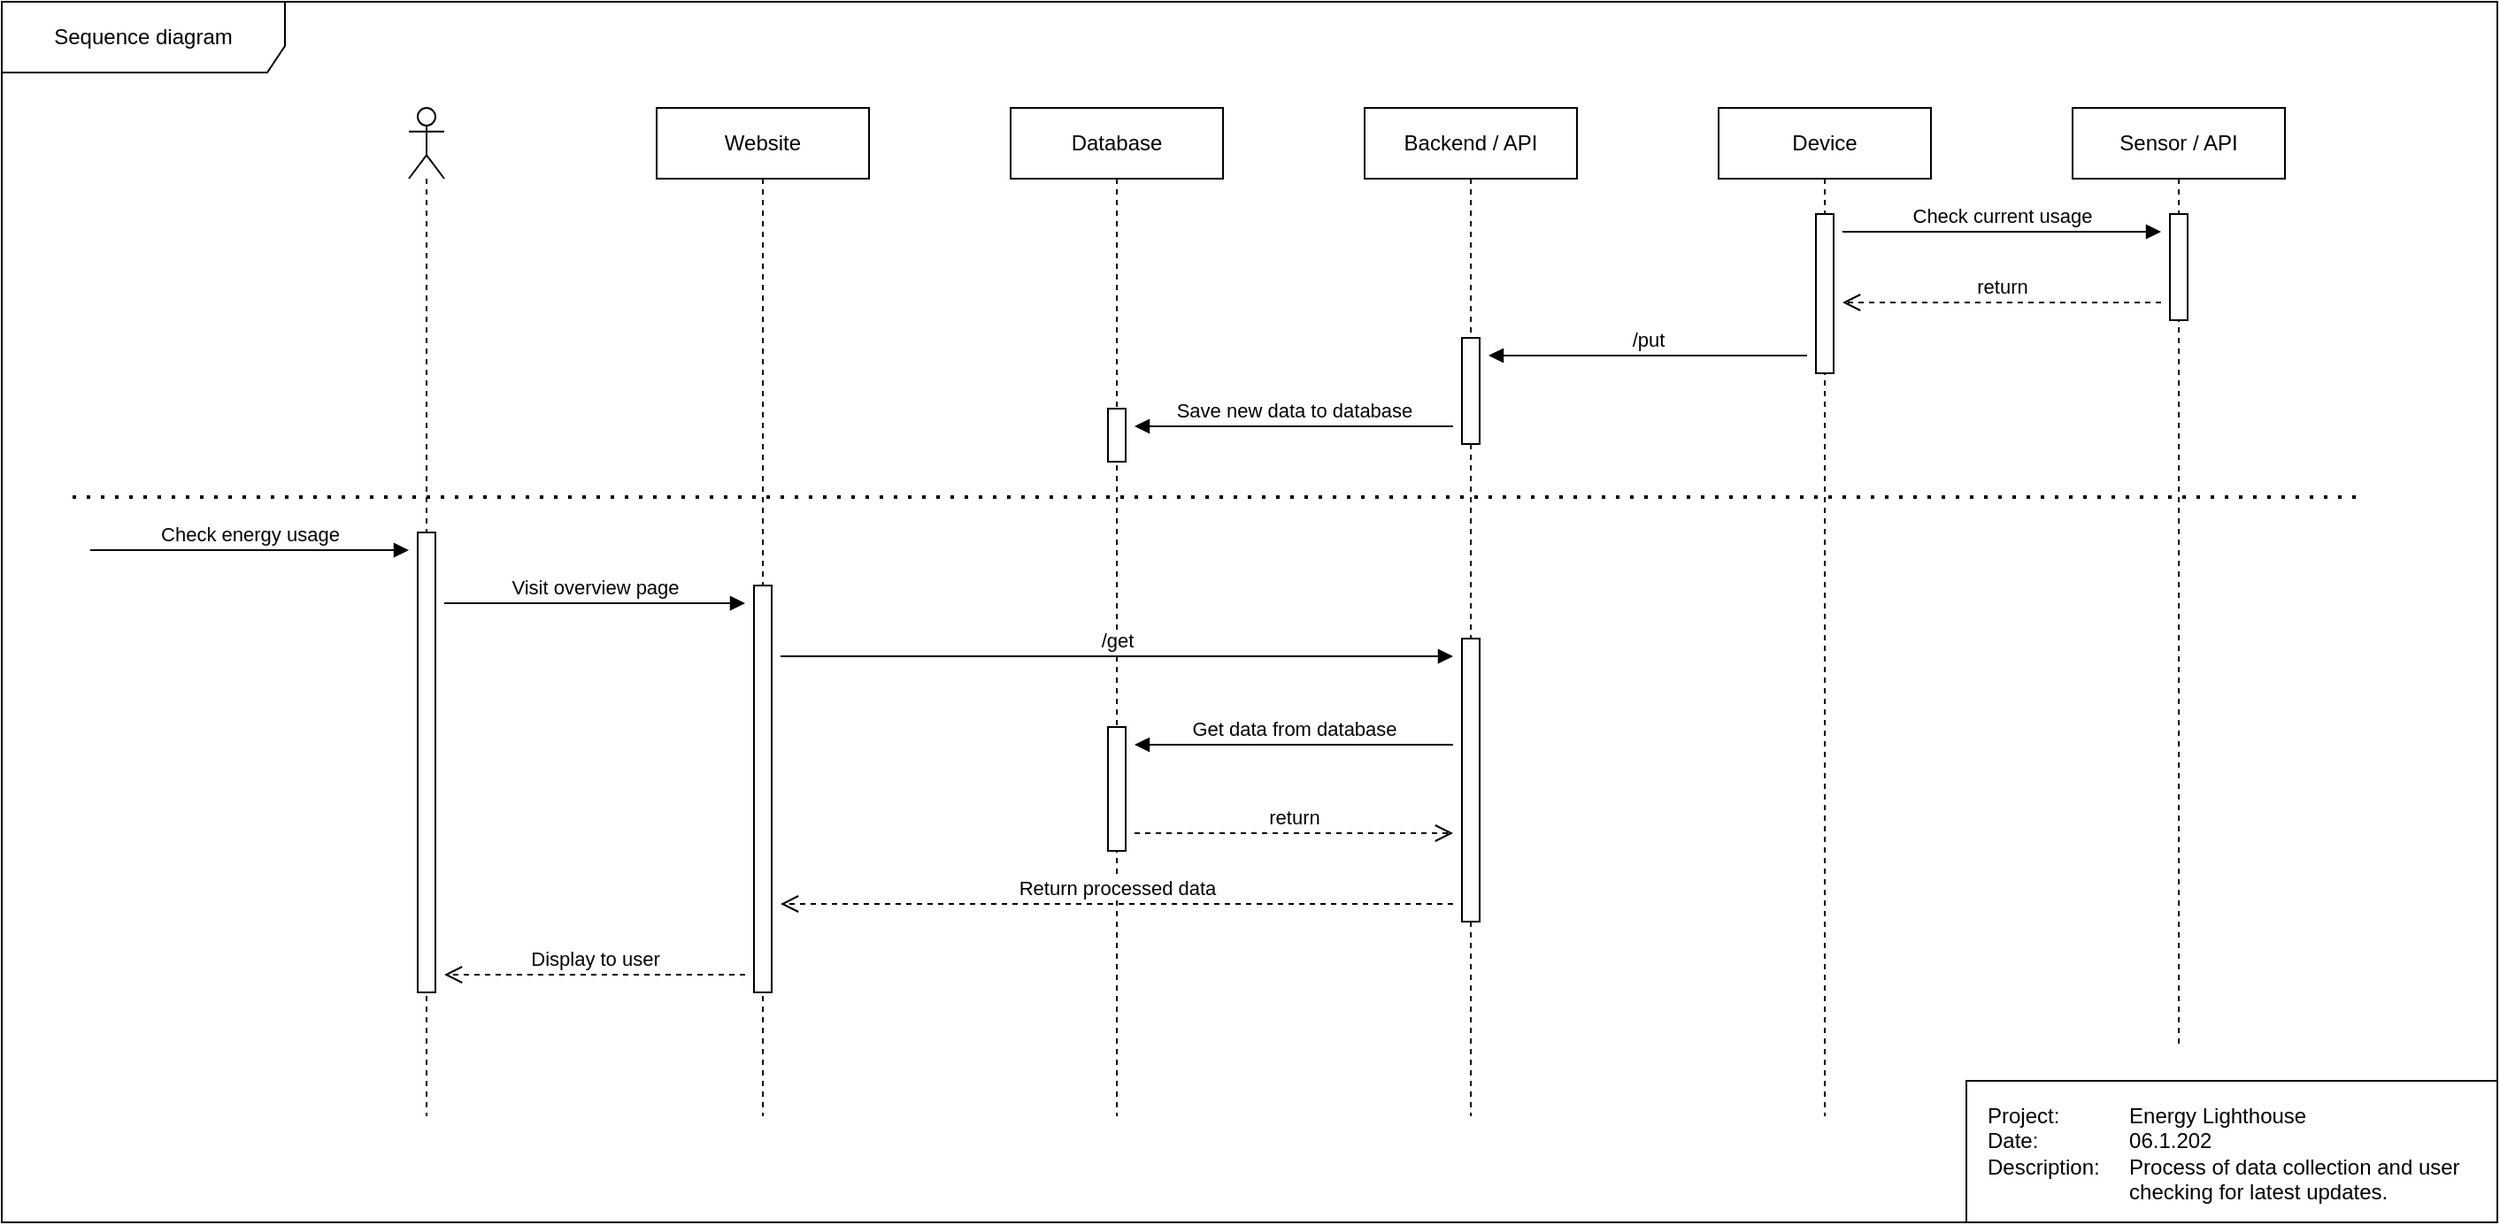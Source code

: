 <mxfile version="20.5.1" type="device"><diagram id="fbnccLW5289RqvT6Qiej" name="Page-1"><mxGraphModel dx="1465" dy="804" grid="1" gridSize="10" guides="1" tooltips="1" connect="1" arrows="1" fold="1" page="1" pageScale="1" pageWidth="3300" pageHeight="2339" math="0" shadow="0"><root><mxCell id="0"/><mxCell id="1" parent="0"/><mxCell id="7u6liqiahR62lJhXxVL_-41" value="Sequence diagram" style="shape=umlFrame;whiteSpace=wrap;html=1;width=160;height=40;" vertex="1" parent="1"><mxGeometry x="150" y="50" width="1410" height="690" as="geometry"/></mxCell><mxCell id="7u6liqiahR62lJhXxVL_-1" value="Database" style="shape=umlLifeline;perimeter=lifelinePerimeter;whiteSpace=wrap;html=1;container=1;collapsible=0;recursiveResize=0;outlineConnect=0;" vertex="1" parent="1"><mxGeometry x="720" y="110" width="120" height="570" as="geometry"/></mxCell><mxCell id="7u6liqiahR62lJhXxVL_-24" value="" style="html=1;points=[];perimeter=orthogonalPerimeter;" vertex="1" parent="7u6liqiahR62lJhXxVL_-1"><mxGeometry x="55" y="170" width="10" height="30" as="geometry"/></mxCell><mxCell id="7u6liqiahR62lJhXxVL_-31" value="/get" style="html=1;verticalAlign=bottom;endArrow=block;rounded=0;" edge="1" parent="7u6liqiahR62lJhXxVL_-1"><mxGeometry width="80" relative="1" as="geometry"><mxPoint x="-130" y="310" as="sourcePoint"/><mxPoint x="250" y="310" as="targetPoint"/></mxGeometry></mxCell><mxCell id="7u6liqiahR62lJhXxVL_-2" value="&lt;div&gt;Website&lt;/div&gt;" style="shape=umlLifeline;perimeter=lifelinePerimeter;whiteSpace=wrap;html=1;container=1;collapsible=0;recursiveResize=0;outlineConnect=0;" vertex="1" parent="1"><mxGeometry x="520" y="110" width="120" height="570" as="geometry"/></mxCell><mxCell id="7u6liqiahR62lJhXxVL_-28" value="" style="html=1;points=[];perimeter=orthogonalPerimeter;" vertex="1" parent="7u6liqiahR62lJhXxVL_-2"><mxGeometry x="55" y="270" width="10" height="230" as="geometry"/></mxCell><mxCell id="7u6liqiahR62lJhXxVL_-3" value="Device" style="shape=umlLifeline;perimeter=lifelinePerimeter;whiteSpace=wrap;html=1;container=1;collapsible=0;recursiveResize=0;outlineConnect=0;" vertex="1" parent="1"><mxGeometry x="1120" y="110" width="120" height="570" as="geometry"/></mxCell><mxCell id="7u6liqiahR62lJhXxVL_-10" value="Check current usage" style="html=1;verticalAlign=bottom;endArrow=block;rounded=0;" edge="1" parent="7u6liqiahR62lJhXxVL_-3"><mxGeometry width="80" relative="1" as="geometry"><mxPoint x="70" y="70" as="sourcePoint"/><mxPoint x="250" y="70" as="targetPoint"/></mxGeometry></mxCell><mxCell id="7u6liqiahR62lJhXxVL_-14" value="" style="html=1;points=[];perimeter=orthogonalPerimeter;" vertex="1" parent="7u6liqiahR62lJhXxVL_-3"><mxGeometry x="55" y="60" width="10" height="90" as="geometry"/></mxCell><mxCell id="7u6liqiahR62lJhXxVL_-21" value="&lt;div&gt;/put&lt;/div&gt;" style="html=1;verticalAlign=bottom;endArrow=block;rounded=0;" edge="1" parent="7u6liqiahR62lJhXxVL_-3"><mxGeometry width="80" relative="1" as="geometry"><mxPoint x="50" y="140" as="sourcePoint"/><mxPoint x="-130" y="140" as="targetPoint"/></mxGeometry></mxCell><mxCell id="7u6liqiahR62lJhXxVL_-4" value="Backend / API" style="shape=umlLifeline;perimeter=lifelinePerimeter;whiteSpace=wrap;html=1;container=1;collapsible=0;recursiveResize=0;outlineConnect=0;" vertex="1" parent="1"><mxGeometry x="920" y="110" width="120" height="570" as="geometry"/></mxCell><mxCell id="7u6liqiahR62lJhXxVL_-22" value="" style="html=1;points=[];perimeter=orthogonalPerimeter;" vertex="1" parent="7u6liqiahR62lJhXxVL_-4"><mxGeometry x="55" y="130" width="10" height="60" as="geometry"/></mxCell><mxCell id="7u6liqiahR62lJhXxVL_-23" value="Save new data to database" style="html=1;verticalAlign=bottom;endArrow=block;rounded=0;" edge="1" parent="7u6liqiahR62lJhXxVL_-4"><mxGeometry width="80" relative="1" as="geometry"><mxPoint x="50" y="180" as="sourcePoint"/><mxPoint x="-130" y="180" as="targetPoint"/></mxGeometry></mxCell><mxCell id="7u6liqiahR62lJhXxVL_-32" value="" style="html=1;points=[];perimeter=orthogonalPerimeter;" vertex="1" parent="7u6liqiahR62lJhXxVL_-4"><mxGeometry x="55" y="300" width="10" height="160" as="geometry"/></mxCell><mxCell id="7u6liqiahR62lJhXxVL_-34" value="" style="html=1;points=[];perimeter=orthogonalPerimeter;" vertex="1" parent="7u6liqiahR62lJhXxVL_-4"><mxGeometry x="-145" y="350" width="10" height="70" as="geometry"/></mxCell><mxCell id="7u6liqiahR62lJhXxVL_-35" value="return" style="html=1;verticalAlign=bottom;endArrow=open;dashed=1;endSize=8;rounded=0;" edge="1" parent="7u6liqiahR62lJhXxVL_-4"><mxGeometry relative="1" as="geometry"><mxPoint x="-130" y="410" as="sourcePoint"/><mxPoint x="50" y="410" as="targetPoint"/></mxGeometry></mxCell><mxCell id="7u6liqiahR62lJhXxVL_-33" value="Get data from database" style="html=1;verticalAlign=bottom;endArrow=block;rounded=0;" edge="1" parent="7u6liqiahR62lJhXxVL_-4"><mxGeometry width="80" relative="1" as="geometry"><mxPoint x="50" y="360" as="sourcePoint"/><mxPoint x="-130" y="360" as="targetPoint"/></mxGeometry></mxCell><mxCell id="7u6liqiahR62lJhXxVL_-15" value="Sensor / API" style="shape=umlLifeline;perimeter=lifelinePerimeter;whiteSpace=wrap;html=1;container=1;collapsible=0;recursiveResize=0;outlineConnect=0;" vertex="1" parent="1"><mxGeometry x="1320" y="110" width="120" height="530" as="geometry"/></mxCell><mxCell id="7u6liqiahR62lJhXxVL_-17" value="" style="html=1;points=[];perimeter=orthogonalPerimeter;" vertex="1" parent="7u6liqiahR62lJhXxVL_-15"><mxGeometry x="55" y="60" width="10" height="60" as="geometry"/></mxCell><mxCell id="7u6liqiahR62lJhXxVL_-30" value="" style="endArrow=none;dashed=1;html=1;dashPattern=1 3;strokeWidth=2;rounded=0;" edge="1" parent="7u6liqiahR62lJhXxVL_-15"><mxGeometry width="50" height="50" relative="1" as="geometry"><mxPoint x="-1130" y="220" as="sourcePoint"/><mxPoint x="160" y="220" as="targetPoint"/></mxGeometry></mxCell><mxCell id="7u6liqiahR62lJhXxVL_-20" value="return" style="html=1;verticalAlign=bottom;endArrow=open;dashed=1;endSize=8;rounded=0;" edge="1" parent="1"><mxGeometry relative="1" as="geometry"><mxPoint x="1370" y="220" as="sourcePoint"/><mxPoint x="1190" y="220" as="targetPoint"/></mxGeometry></mxCell><mxCell id="7u6liqiahR62lJhXxVL_-26" value="Visit overview page" style="html=1;verticalAlign=bottom;endArrow=block;rounded=0;" edge="1" parent="1"><mxGeometry width="80" relative="1" as="geometry"><mxPoint x="400" y="390" as="sourcePoint"/><mxPoint x="570" y="390" as="targetPoint"/></mxGeometry></mxCell><mxCell id="7u6liqiahR62lJhXxVL_-36" value="Return processed data" style="html=1;verticalAlign=bottom;endArrow=open;dashed=1;endSize=8;rounded=0;" edge="1" parent="1"><mxGeometry relative="1" as="geometry"><mxPoint x="970" y="560" as="sourcePoint"/><mxPoint x="590" y="560" as="targetPoint"/></mxGeometry></mxCell><mxCell id="7u6liqiahR62lJhXxVL_-37" value="Display to user" style="html=1;verticalAlign=bottom;endArrow=open;dashed=1;endSize=8;rounded=0;" edge="1" parent="1"><mxGeometry relative="1" as="geometry"><mxPoint x="570" y="600" as="sourcePoint"/><mxPoint x="400" y="600" as="targetPoint"/></mxGeometry></mxCell><mxCell id="7u6liqiahR62lJhXxVL_-40" value="" style="group" vertex="1" connectable="0" parent="1"><mxGeometry x="200" y="110" width="200" height="570" as="geometry"/></mxCell><mxCell id="7u6liqiahR62lJhXxVL_-39" value="" style="shape=umlLifeline;participant=umlActor;perimeter=lifelinePerimeter;whiteSpace=wrap;html=1;container=1;collapsible=0;recursiveResize=0;verticalAlign=top;spacingTop=36;outlineConnect=0;" vertex="1" parent="7u6liqiahR62lJhXxVL_-40"><mxGeometry x="180" width="20" height="570" as="geometry"/></mxCell><mxCell id="7u6liqiahR62lJhXxVL_-27" value="" style="html=1;points=[];perimeter=orthogonalPerimeter;" vertex="1" parent="7u6liqiahR62lJhXxVL_-40"><mxGeometry x="185" y="240" width="10" height="260" as="geometry"/></mxCell><mxCell id="7u6liqiahR62lJhXxVL_-29" value="Check energy usage" style="html=1;verticalAlign=bottom;endArrow=block;rounded=0;" edge="1" parent="7u6liqiahR62lJhXxVL_-40"><mxGeometry width="80" relative="1" as="geometry"><mxPoint y="250" as="sourcePoint"/><mxPoint x="180" y="250" as="targetPoint"/></mxGeometry></mxCell><mxCell id="7u6liqiahR62lJhXxVL_-43" value="" style="rounded=0;whiteSpace=wrap;html=1;fillColor=none;" vertex="1" parent="1"><mxGeometry x="1260" y="660" width="300" height="80" as="geometry"/></mxCell><mxCell id="7u6liqiahR62lJhXxVL_-42" value="&lt;div align=&quot;left&quot;&gt;Project:&lt;span style=&quot;white-space: pre;&quot;&gt;&#9;&lt;/span&gt;&lt;span style=&quot;white-space: pre;&quot;&gt;&#9;&lt;/span&gt;Energy Lighthouse&lt;/div&gt;&lt;div align=&quot;left&quot;&gt;Date:&amp;nbsp;&amp;nbsp;&amp;nbsp;&amp;nbsp;&amp;nbsp;&amp;nbsp;&amp;nbsp;&amp;nbsp;&amp;nbsp; &lt;span style=&quot;white-space: pre;&quot;&gt;&#9;&lt;/span&gt;06.1.202&lt;/div&gt;&lt;div align=&quot;left&quot;&gt;Description:&lt;span style=&quot;white-space: pre;&quot;&gt;&#9;&lt;/span&gt;Process of data collection and user&lt;/div&gt;&lt;div align=&quot;left&quot;&gt;&lt;span style=&quot;white-space: pre;&quot;&gt;&#9;&lt;/span&gt;&lt;span style=&quot;white-space: pre;&quot;&gt;&#9;&lt;/span&gt;&lt;span style=&quot;white-space: pre;&quot;&gt;&#9;checking for latest updates.&lt;/span&gt;&lt;br&gt;&lt;/div&gt;" style="text;html=1;align=left;verticalAlign=middle;resizable=0;points=[];autosize=1;strokeColor=none;fillColor=none;" vertex="1" parent="1"><mxGeometry x="1270" y="666" width="290" height="70" as="geometry"/></mxCell></root></mxGraphModel></diagram></mxfile>